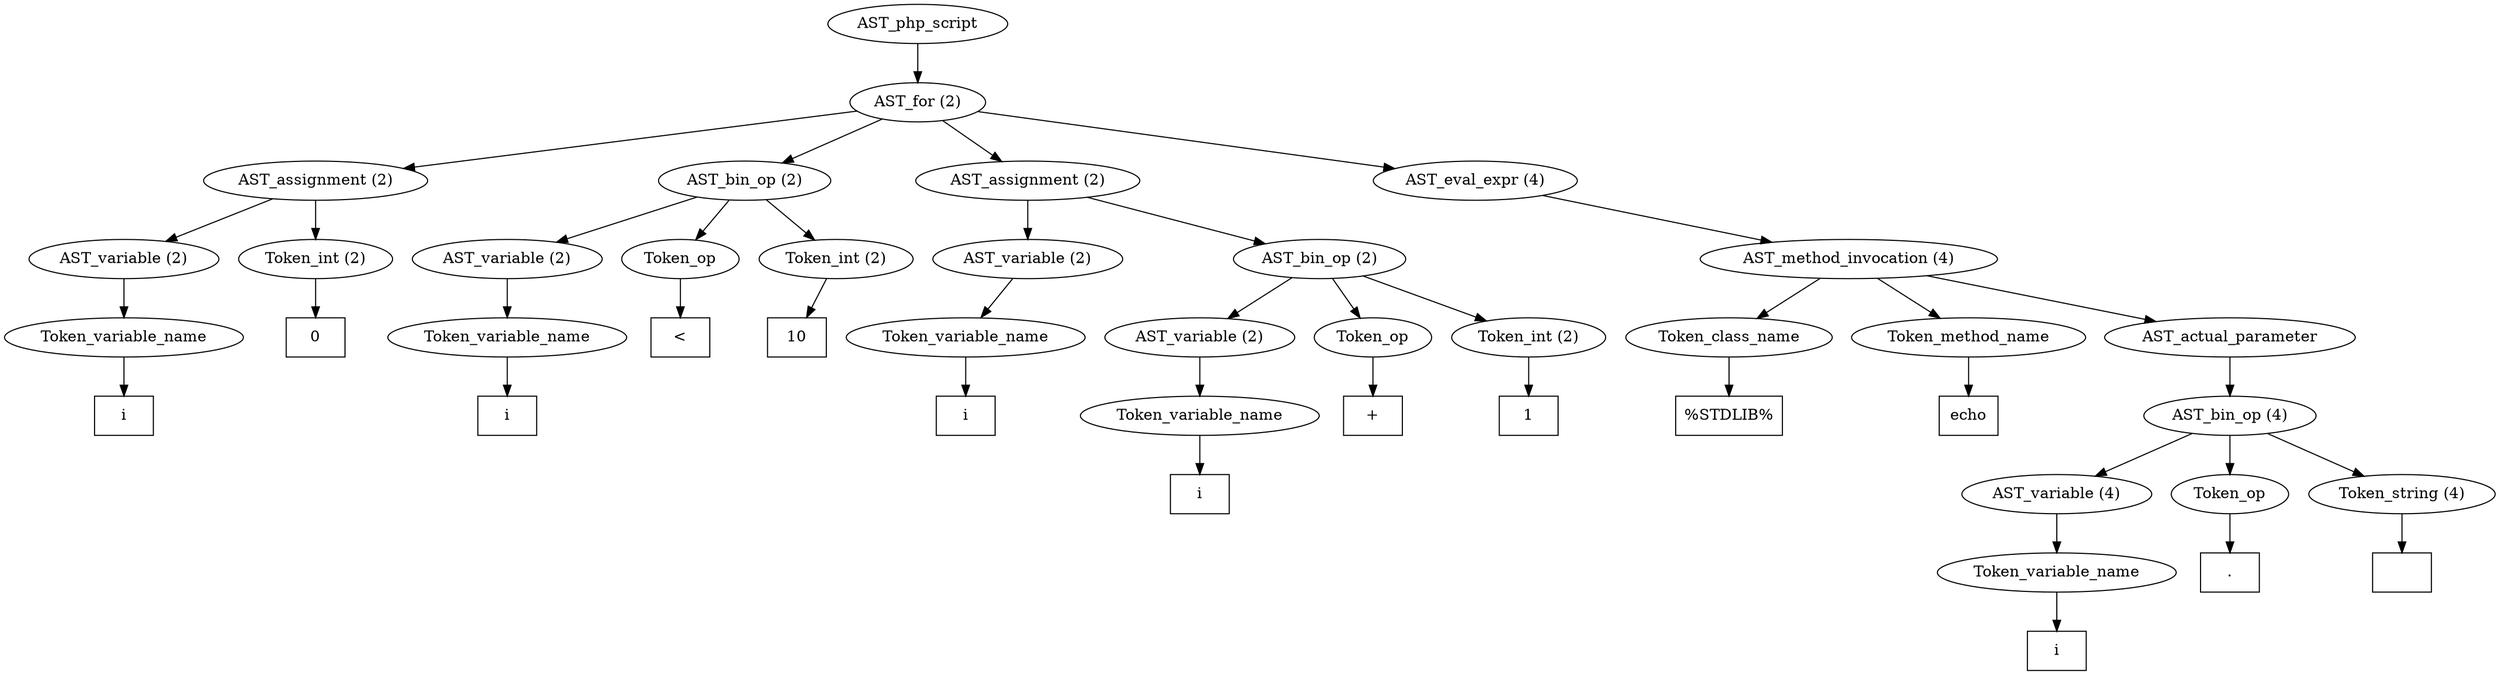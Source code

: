/*
 * AST in dot format generated by phc -- the PHP compiler
 */

digraph AST {
node_0 [label="AST_php_script"];
node_1 [label="AST_for (2)"];
node_2 [label="AST_assignment (2)"];
node_3 [label="AST_variable (2)"];
node_4 [label="Token_variable_name"];
node_5 [label="i", shape=box]
node_4 -> node_5;
node_3 -> node_4;
node_6 [label="Token_int (2)"];
node_7 [label="0", shape=box]
node_6 -> node_7;
node_2 -> node_6;
node_2 -> node_3;
node_8 [label="AST_bin_op (2)"];
node_9 [label="AST_variable (2)"];
node_10 [label="Token_variable_name"];
node_11 [label="i", shape=box]
node_10 -> node_11;
node_9 -> node_10;
node_12 [label="Token_op"];
node_13 [label="<", shape=box]
node_12 -> node_13;
node_14 [label="Token_int (2)"];
node_15 [label="10", shape=box]
node_14 -> node_15;
node_8 -> node_14;
node_8 -> node_12;
node_8 -> node_9;
node_16 [label="AST_assignment (2)"];
node_17 [label="AST_variable (2)"];
node_18 [label="Token_variable_name"];
node_19 [label="i", shape=box]
node_18 -> node_19;
node_17 -> node_18;
node_20 [label="AST_bin_op (2)"];
node_21 [label="AST_variable (2)"];
node_22 [label="Token_variable_name"];
node_23 [label="i", shape=box]
node_22 -> node_23;
node_21 -> node_22;
node_24 [label="Token_op"];
node_25 [label="+", shape=box]
node_24 -> node_25;
node_26 [label="Token_int (2)"];
node_27 [label="1", shape=box]
node_26 -> node_27;
node_20 -> node_26;
node_20 -> node_24;
node_20 -> node_21;
node_16 -> node_20;
node_16 -> node_17;
node_28 [label="AST_eval_expr (4)"];
node_29 [label="AST_method_invocation (4)"];
node_30 [label="Token_class_name"];
node_31 [label="%STDLIB%", shape=box]
node_30 -> node_31;
node_32 [label="Token_method_name"];
node_33 [label="echo", shape=box]
node_32 -> node_33;
node_34 [label="AST_actual_parameter"];
node_35 [label="AST_bin_op (4)"];
node_36 [label="AST_variable (4)"];
node_37 [label="Token_variable_name"];
node_38 [label="i", shape=box]
node_37 -> node_38;
node_36 -> node_37;
node_39 [label="Token_op"];
node_40 [label=".", shape=box]
node_39 -> node_40;
node_41 [label="Token_string (4)"];
node_42 [label="", shape=box]
node_41 -> node_42;
node_35 -> node_41;
node_35 -> node_39;
node_35 -> node_36;
node_34 -> node_35;
node_29 -> node_34;
node_29 -> node_32;
node_29 -> node_30;
node_28 -> node_29;
node_1 -> node_28;
node_1 -> node_16;
node_1 -> node_8;
node_1 -> node_2;
node_0 -> node_1;
}
